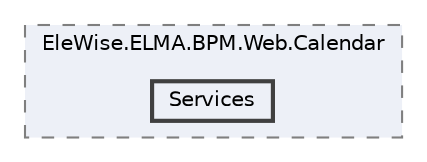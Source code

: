 digraph "Web/Modules/EleWise.ELMA.BPM.Web.Calendar/Services"
{
 // LATEX_PDF_SIZE
  bgcolor="transparent";
  edge [fontname=Helvetica,fontsize=10,labelfontname=Helvetica,labelfontsize=10];
  node [fontname=Helvetica,fontsize=10,shape=box,height=0.2,width=0.4];
  compound=true
  subgraph clusterdir_62541e26c48c772ccd8c4abbb28886e0 {
    graph [ bgcolor="#edf0f7", pencolor="grey50", label="EleWise.ELMA.BPM.Web.Calendar", fontname=Helvetica,fontsize=10 style="filled,dashed", URL="dir_62541e26c48c772ccd8c4abbb28886e0.html",tooltip=""]
  dir_92dfc8ab52a5aaf1609e628b4eeb56c9 [label="Services", fillcolor="#edf0f7", color="grey25", style="filled,bold", URL="dir_92dfc8ab52a5aaf1609e628b4eeb56c9.html",tooltip=""];
  }
}
